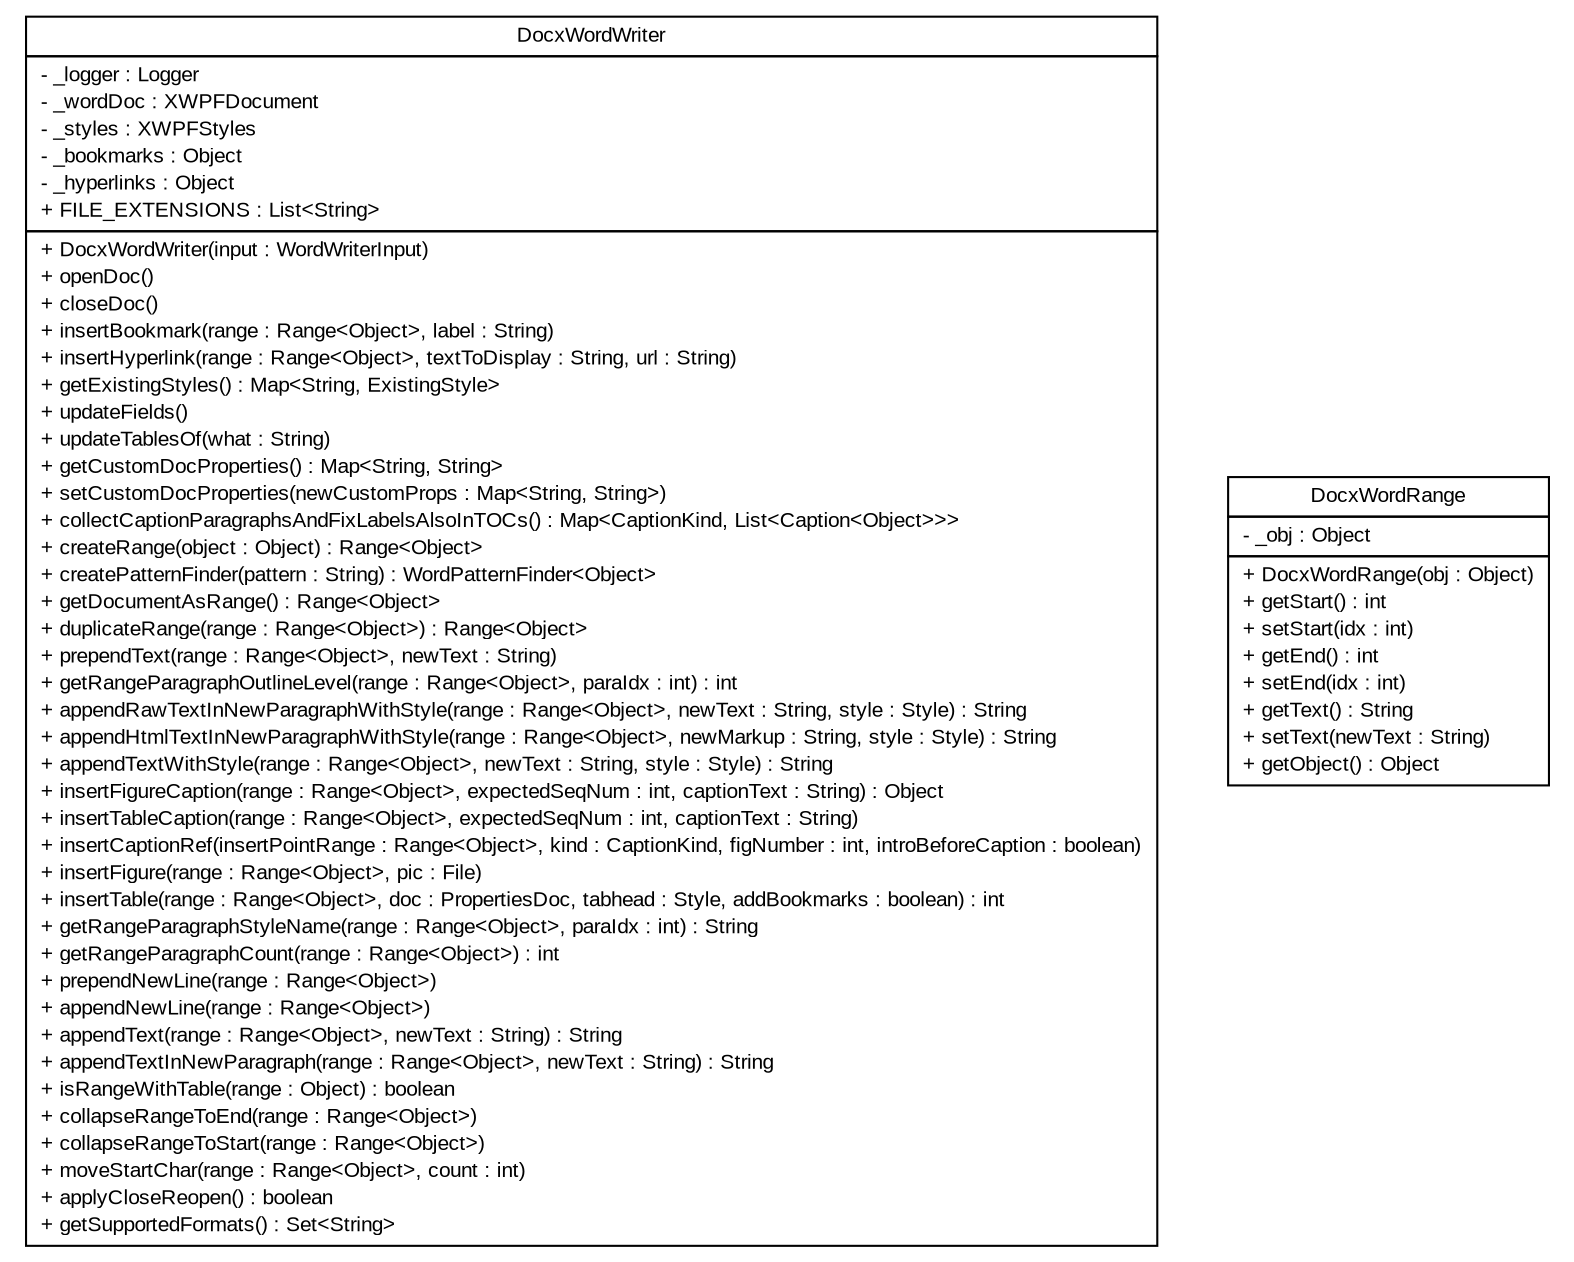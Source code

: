 #!/usr/local/bin/dot
#
# Class diagram 
# Generated by UMLGraph version R5_6_6-6-g3bdff0 (http://www.umlgraph.org/)
#

digraph G {
	edge [fontname="arial",fontsize=10,labelfontname="arial",labelfontsize=10];
	node [fontname="arial",fontsize=10,shape=plaintext];
	nodesep=0.25;
	ranksep=0.5;
	// org.tanjakostic.jcleancim.docgen.writer.word.docx.DocxWordWriter
	c6999 [label=<<table title="org.tanjakostic.jcleancim.docgen.writer.word.docx.DocxWordWriter" border="0" cellborder="1" cellspacing="0" cellpadding="2" port="p" href="./DocxWordWriter.html">
		<tr><td><table border="0" cellspacing="0" cellpadding="1">
<tr><td align="center" balign="center"> DocxWordWriter </td></tr>
		</table></td></tr>
		<tr><td><table border="0" cellspacing="0" cellpadding="1">
<tr><td align="left" balign="left"> - _logger : Logger </td></tr>
<tr><td align="left" balign="left"> - _wordDoc : XWPFDocument </td></tr>
<tr><td align="left" balign="left"> - _styles : XWPFStyles </td></tr>
<tr><td align="left" balign="left"> - _bookmarks : Object </td></tr>
<tr><td align="left" balign="left"> - _hyperlinks : Object </td></tr>
<tr><td align="left" balign="left"> + FILE_EXTENSIONS : List&lt;String&gt; </td></tr>
		</table></td></tr>
		<tr><td><table border="0" cellspacing="0" cellpadding="1">
<tr><td align="left" balign="left"> + DocxWordWriter(input : WordWriterInput) </td></tr>
<tr><td align="left" balign="left"> + openDoc() </td></tr>
<tr><td align="left" balign="left"> + closeDoc() </td></tr>
<tr><td align="left" balign="left"> + insertBookmark(range : Range&lt;Object&gt;, label : String) </td></tr>
<tr><td align="left" balign="left"> + insertHyperlink(range : Range&lt;Object&gt;, textToDisplay : String, url : String) </td></tr>
<tr><td align="left" balign="left"> + getExistingStyles() : Map&lt;String, ExistingStyle&gt; </td></tr>
<tr><td align="left" balign="left"> + updateFields() </td></tr>
<tr><td align="left" balign="left"> + updateTablesOf(what : String) </td></tr>
<tr><td align="left" balign="left"> + getCustomDocProperties() : Map&lt;String, String&gt; </td></tr>
<tr><td align="left" balign="left"> + setCustomDocProperties(newCustomProps : Map&lt;String, String&gt;) </td></tr>
<tr><td align="left" balign="left"> + collectCaptionParagraphsAndFixLabelsAlsoInTOCs() : Map&lt;CaptionKind, List&lt;Caption&lt;Object&gt;&gt;&gt; </td></tr>
<tr><td align="left" balign="left"> + createRange(object : Object) : Range&lt;Object&gt; </td></tr>
<tr><td align="left" balign="left"> + createPatternFinder(pattern : String) : WordPatternFinder&lt;Object&gt; </td></tr>
<tr><td align="left" balign="left"> + getDocumentAsRange() : Range&lt;Object&gt; </td></tr>
<tr><td align="left" balign="left"> + duplicateRange(range : Range&lt;Object&gt;) : Range&lt;Object&gt; </td></tr>
<tr><td align="left" balign="left"> + prependText(range : Range&lt;Object&gt;, newText : String) </td></tr>
<tr><td align="left" balign="left"> + getRangeParagraphOutlineLevel(range : Range&lt;Object&gt;, paraIdx : int) : int </td></tr>
<tr><td align="left" balign="left"> + appendRawTextInNewParagraphWithStyle(range : Range&lt;Object&gt;, newText : String, style : Style) : String </td></tr>
<tr><td align="left" balign="left"> + appendHtmlTextInNewParagraphWithStyle(range : Range&lt;Object&gt;, newMarkup : String, style : Style) : String </td></tr>
<tr><td align="left" balign="left"> + appendTextWithStyle(range : Range&lt;Object&gt;, newText : String, style : Style) : String </td></tr>
<tr><td align="left" balign="left"> + insertFigureCaption(range : Range&lt;Object&gt;, expectedSeqNum : int, captionText : String) : Object </td></tr>
<tr><td align="left" balign="left"> + insertTableCaption(range : Range&lt;Object&gt;, expectedSeqNum : int, captionText : String) </td></tr>
<tr><td align="left" balign="left"> + insertCaptionRef(insertPointRange : Range&lt;Object&gt;, kind : CaptionKind, figNumber : int, introBeforeCaption : boolean) </td></tr>
<tr><td align="left" balign="left"> + insertFigure(range : Range&lt;Object&gt;, pic : File) </td></tr>
<tr><td align="left" balign="left"> + insertTable(range : Range&lt;Object&gt;, doc : PropertiesDoc, tabhead : Style, addBookmarks : boolean) : int </td></tr>
<tr><td align="left" balign="left"> + getRangeParagraphStyleName(range : Range&lt;Object&gt;, paraIdx : int) : String </td></tr>
<tr><td align="left" balign="left"> + getRangeParagraphCount(range : Range&lt;Object&gt;) : int </td></tr>
<tr><td align="left" balign="left"> + prependNewLine(range : Range&lt;Object&gt;) </td></tr>
<tr><td align="left" balign="left"> + appendNewLine(range : Range&lt;Object&gt;) </td></tr>
<tr><td align="left" balign="left"> + appendText(range : Range&lt;Object&gt;, newText : String) : String </td></tr>
<tr><td align="left" balign="left"> + appendTextInNewParagraph(range : Range&lt;Object&gt;, newText : String) : String </td></tr>
<tr><td align="left" balign="left"> + isRangeWithTable(range : Object) : boolean </td></tr>
<tr><td align="left" balign="left"> + collapseRangeToEnd(range : Range&lt;Object&gt;) </td></tr>
<tr><td align="left" balign="left"> + collapseRangeToStart(range : Range&lt;Object&gt;) </td></tr>
<tr><td align="left" balign="left"> + moveStartChar(range : Range&lt;Object&gt;, count : int) </td></tr>
<tr><td align="left" balign="left"> + applyCloseReopen() : boolean </td></tr>
<tr><td align="left" balign="left"> + getSupportedFormats() : Set&lt;String&gt; </td></tr>
		</table></td></tr>
		</table>>, URL="./DocxWordWriter.html", fontname="arial", fontcolor="black", fontsize=10.0];
	// org.tanjakostic.jcleancim.docgen.writer.word.docx.DocxWordRange
	c7000 [label=<<table title="org.tanjakostic.jcleancim.docgen.writer.word.docx.DocxWordRange" border="0" cellborder="1" cellspacing="0" cellpadding="2" port="p" href="./DocxWordRange.html">
		<tr><td><table border="0" cellspacing="0" cellpadding="1">
<tr><td align="center" balign="center"> DocxWordRange </td></tr>
		</table></td></tr>
		<tr><td><table border="0" cellspacing="0" cellpadding="1">
<tr><td align="left" balign="left"> - _obj : Object </td></tr>
		</table></td></tr>
		<tr><td><table border="0" cellspacing="0" cellpadding="1">
<tr><td align="left" balign="left"> + DocxWordRange(obj : Object) </td></tr>
<tr><td align="left" balign="left"> + getStart() : int </td></tr>
<tr><td align="left" balign="left"> + setStart(idx : int) </td></tr>
<tr><td align="left" balign="left"> + getEnd() : int </td></tr>
<tr><td align="left" balign="left"> + setEnd(idx : int) </td></tr>
<tr><td align="left" balign="left"> + getText() : String </td></tr>
<tr><td align="left" balign="left"> + setText(newText : String) </td></tr>
<tr><td align="left" balign="left"> + getObject() : Object </td></tr>
		</table></td></tr>
		</table>>, URL="./DocxWordRange.html", fontname="arial", fontcolor="black", fontsize=10.0];
}

